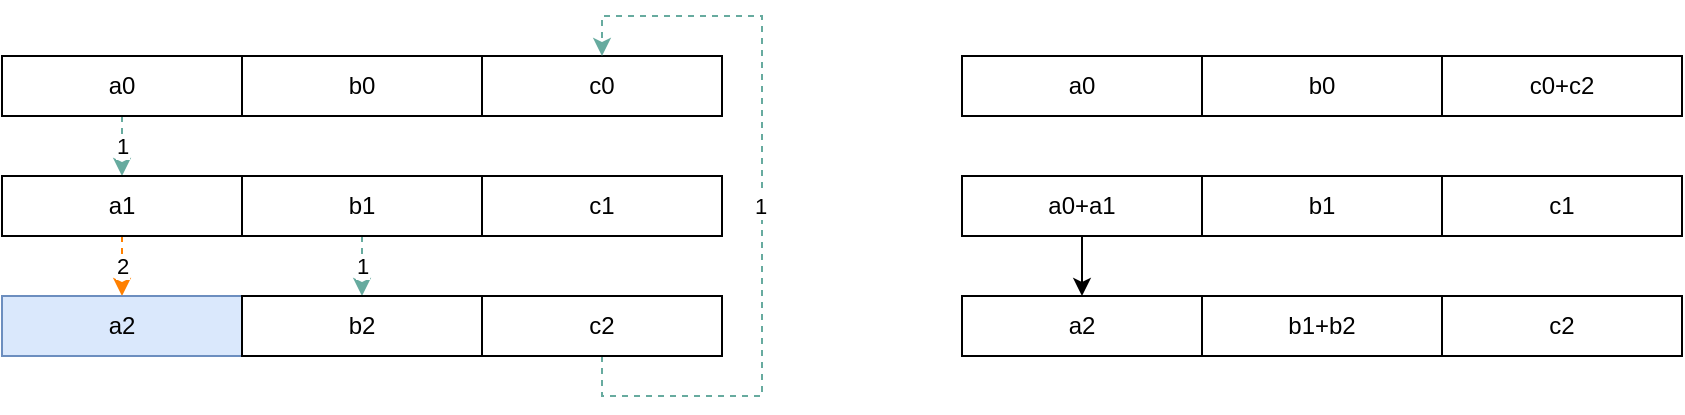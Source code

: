 <mxfile version="20.0.1" type="github">
  <diagram id="pnSq_1IhxVE68YEBTWZQ" name="Page-1">
    <mxGraphModel dx="865" dy="442" grid="1" gridSize="10" guides="1" tooltips="1" connect="1" arrows="1" fold="1" page="1" pageScale="1" pageWidth="827" pageHeight="1169" math="0" shadow="0">
      <root>
        <mxCell id="0" />
        <mxCell id="1" parent="0" />
        <mxCell id="lQlo6ACK6iJCIDcUo_zY-33" value="1" style="edgeStyle=orthogonalEdgeStyle;rounded=0;orthogonalLoop=1;jettySize=auto;html=1;exitX=0.5;exitY=1;exitDx=0;exitDy=0;entryX=0.5;entryY=0;entryDx=0;entryDy=0;fontColor=#000000;fillColor=#a20025;strokeColor=#67AB9F;dashed=1;" edge="1" parent="1" source="lQlo6ACK6iJCIDcUo_zY-23" target="lQlo6ACK6iJCIDcUo_zY-30">
          <mxGeometry relative="1" as="geometry" />
        </mxCell>
        <mxCell id="lQlo6ACK6iJCIDcUo_zY-23" value="a0" style="rounded=0;whiteSpace=wrap;html=1;fontColor=#000000;strokeColor=#000000;fillColor=#FFFFFF;" vertex="1" parent="1">
          <mxGeometry x="140" y="90" width="120" height="30" as="geometry" />
        </mxCell>
        <mxCell id="lQlo6ACK6iJCIDcUo_zY-28" value="b0" style="rounded=0;whiteSpace=wrap;html=1;fontColor=#000000;strokeColor=#000000;fillColor=#FFFFFF;" vertex="1" parent="1">
          <mxGeometry x="260" y="90" width="120" height="30" as="geometry" />
        </mxCell>
        <mxCell id="lQlo6ACK6iJCIDcUo_zY-29" value="c0" style="rounded=0;whiteSpace=wrap;html=1;fontColor=#000000;strokeColor=#000000;fillColor=#FFFFFF;" vertex="1" parent="1">
          <mxGeometry x="380" y="90" width="120" height="30" as="geometry" />
        </mxCell>
        <mxCell id="lQlo6ACK6iJCIDcUo_zY-66" value="2" style="edgeStyle=orthogonalEdgeStyle;rounded=0;orthogonalLoop=1;jettySize=auto;html=1;exitX=0.5;exitY=1;exitDx=0;exitDy=0;entryX=0.5;entryY=0;entryDx=0;entryDy=0;dashed=1;fontColor=#000000;fillColor=#e51400;strokeColor=#FF8000;" edge="1" parent="1" source="lQlo6ACK6iJCIDcUo_zY-30" target="lQlo6ACK6iJCIDcUo_zY-34">
          <mxGeometry relative="1" as="geometry" />
        </mxCell>
        <mxCell id="lQlo6ACK6iJCIDcUo_zY-30" value="a1" style="rounded=0;whiteSpace=wrap;html=1;fontColor=#000000;strokeColor=#000000;fillColor=#FFFFFF;" vertex="1" parent="1">
          <mxGeometry x="140" y="150" width="120" height="30" as="geometry" />
        </mxCell>
        <mxCell id="lQlo6ACK6iJCIDcUo_zY-37" value="1" style="edgeStyle=orthogonalEdgeStyle;rounded=0;orthogonalLoop=1;jettySize=auto;html=1;exitX=0.5;exitY=1;exitDx=0;exitDy=0;entryX=0.5;entryY=0;entryDx=0;entryDy=0;fontColor=#000000;fillColor=#a20025;strokeColor=#67AB9F;dashed=1;" edge="1" parent="1" source="lQlo6ACK6iJCIDcUo_zY-31" target="lQlo6ACK6iJCIDcUo_zY-35">
          <mxGeometry relative="1" as="geometry" />
        </mxCell>
        <mxCell id="lQlo6ACK6iJCIDcUo_zY-31" value="b1" style="rounded=0;whiteSpace=wrap;html=1;fontColor=#000000;strokeColor=#000000;fillColor=#FFFFFF;" vertex="1" parent="1">
          <mxGeometry x="260" y="150" width="120" height="30" as="geometry" />
        </mxCell>
        <mxCell id="lQlo6ACK6iJCIDcUo_zY-32" value="c1" style="rounded=0;whiteSpace=wrap;html=1;fontColor=#000000;strokeColor=#000000;fillColor=#FFFFFF;" vertex="1" parent="1">
          <mxGeometry x="380" y="150" width="120" height="30" as="geometry" />
        </mxCell>
        <mxCell id="lQlo6ACK6iJCIDcUo_zY-34" value="a2" style="rounded=0;whiteSpace=wrap;html=1;strokeColor=#6c8ebf;fillColor=#dae8fc;" vertex="1" parent="1">
          <mxGeometry x="140" y="210" width="120" height="30" as="geometry" />
        </mxCell>
        <mxCell id="lQlo6ACK6iJCIDcUo_zY-35" value="b2" style="rounded=0;whiteSpace=wrap;html=1;fontColor=#000000;strokeColor=#000000;fillColor=#FFFFFF;" vertex="1" parent="1">
          <mxGeometry x="260" y="210" width="120" height="30" as="geometry" />
        </mxCell>
        <mxCell id="lQlo6ACK6iJCIDcUo_zY-62" style="edgeStyle=orthogonalEdgeStyle;rounded=0;orthogonalLoop=1;jettySize=auto;html=1;exitX=0.5;exitY=1;exitDx=0;exitDy=0;entryX=0.5;entryY=0;entryDx=0;entryDy=0;fontColor=#000000;fillColor=#a20025;strokeColor=#67AB9F;dashed=1;" edge="1" parent="1" source="lQlo6ACK6iJCIDcUo_zY-36" target="lQlo6ACK6iJCIDcUo_zY-29">
          <mxGeometry relative="1" as="geometry">
            <Array as="points">
              <mxPoint x="440" y="260" />
              <mxPoint x="520" y="260" />
              <mxPoint x="520" y="70" />
              <mxPoint x="440" y="70" />
            </Array>
          </mxGeometry>
        </mxCell>
        <mxCell id="lQlo6ACK6iJCIDcUo_zY-67" value="1" style="edgeLabel;html=1;align=center;verticalAlign=middle;resizable=0;points=[];fontColor=#000000;" vertex="1" connectable="0" parent="lQlo6ACK6iJCIDcUo_zY-62">
          <mxGeometry x="0.07" y="1" relative="1" as="geometry">
            <mxPoint y="13" as="offset" />
          </mxGeometry>
        </mxCell>
        <mxCell id="lQlo6ACK6iJCIDcUo_zY-36" value="c2" style="rounded=0;whiteSpace=wrap;html=1;fontColor=#000000;strokeColor=#000000;fillColor=#FFFFFF;" vertex="1" parent="1">
          <mxGeometry x="380" y="210" width="120" height="30" as="geometry" />
        </mxCell>
        <mxCell id="lQlo6ACK6iJCIDcUo_zY-39" value="a0" style="rounded=0;whiteSpace=wrap;html=1;fontColor=#000000;strokeColor=#000000;fillColor=#FFFFFF;" vertex="1" parent="1">
          <mxGeometry x="620" y="90" width="120" height="30" as="geometry" />
        </mxCell>
        <mxCell id="lQlo6ACK6iJCIDcUo_zY-40" value="b0" style="rounded=0;whiteSpace=wrap;html=1;fontColor=#000000;strokeColor=#000000;fillColor=#FFFFFF;" vertex="1" parent="1">
          <mxGeometry x="740" y="90" width="120" height="30" as="geometry" />
        </mxCell>
        <mxCell id="lQlo6ACK6iJCIDcUo_zY-41" value="c0+c2" style="rounded=0;whiteSpace=wrap;html=1;fontColor=#000000;strokeColor=#000000;fillColor=#FFFFFF;" vertex="1" parent="1">
          <mxGeometry x="860" y="90" width="120" height="30" as="geometry" />
        </mxCell>
        <mxCell id="lQlo6ACK6iJCIDcUo_zY-48" style="edgeStyle=orthogonalEdgeStyle;rounded=0;orthogonalLoop=1;jettySize=auto;html=1;exitX=0.5;exitY=1;exitDx=0;exitDy=0;entryX=0.5;entryY=0;entryDx=0;entryDy=0;fontColor=#000000;" edge="1" parent="1" source="lQlo6ACK6iJCIDcUo_zY-42" target="lQlo6ACK6iJCIDcUo_zY-45">
          <mxGeometry relative="1" as="geometry" />
        </mxCell>
        <mxCell id="lQlo6ACK6iJCIDcUo_zY-42" value="a0+a1" style="rounded=0;whiteSpace=wrap;html=1;fontColor=#000000;strokeColor=#000000;fillColor=#FFFFFF;" vertex="1" parent="1">
          <mxGeometry x="620" y="150" width="120" height="30" as="geometry" />
        </mxCell>
        <mxCell id="lQlo6ACK6iJCIDcUo_zY-43" value="b1" style="rounded=0;whiteSpace=wrap;html=1;fontColor=#000000;strokeColor=#000000;fillColor=#FFFFFF;" vertex="1" parent="1">
          <mxGeometry x="740" y="150" width="120" height="30" as="geometry" />
        </mxCell>
        <mxCell id="lQlo6ACK6iJCIDcUo_zY-44" value="c1" style="rounded=0;whiteSpace=wrap;html=1;fontColor=#000000;strokeColor=#000000;fillColor=#FFFFFF;" vertex="1" parent="1">
          <mxGeometry x="860" y="150" width="120" height="30" as="geometry" />
        </mxCell>
        <mxCell id="lQlo6ACK6iJCIDcUo_zY-45" value="a2" style="rounded=0;whiteSpace=wrap;html=1;fontColor=#000000;strokeColor=#000000;fillColor=#FFFFFF;" vertex="1" parent="1">
          <mxGeometry x="620" y="210" width="120" height="30" as="geometry" />
        </mxCell>
        <mxCell id="lQlo6ACK6iJCIDcUo_zY-46" value="b1+b2" style="rounded=0;whiteSpace=wrap;html=1;fontColor=#000000;strokeColor=#000000;fillColor=#FFFFFF;" vertex="1" parent="1">
          <mxGeometry x="740" y="210" width="120" height="30" as="geometry" />
        </mxCell>
        <mxCell id="lQlo6ACK6iJCIDcUo_zY-47" value="c2" style="rounded=0;whiteSpace=wrap;html=1;fontColor=#000000;strokeColor=#000000;fillColor=#FFFFFF;" vertex="1" parent="1">
          <mxGeometry x="860" y="210" width="120" height="30" as="geometry" />
        </mxCell>
      </root>
    </mxGraphModel>
  </diagram>
</mxfile>
